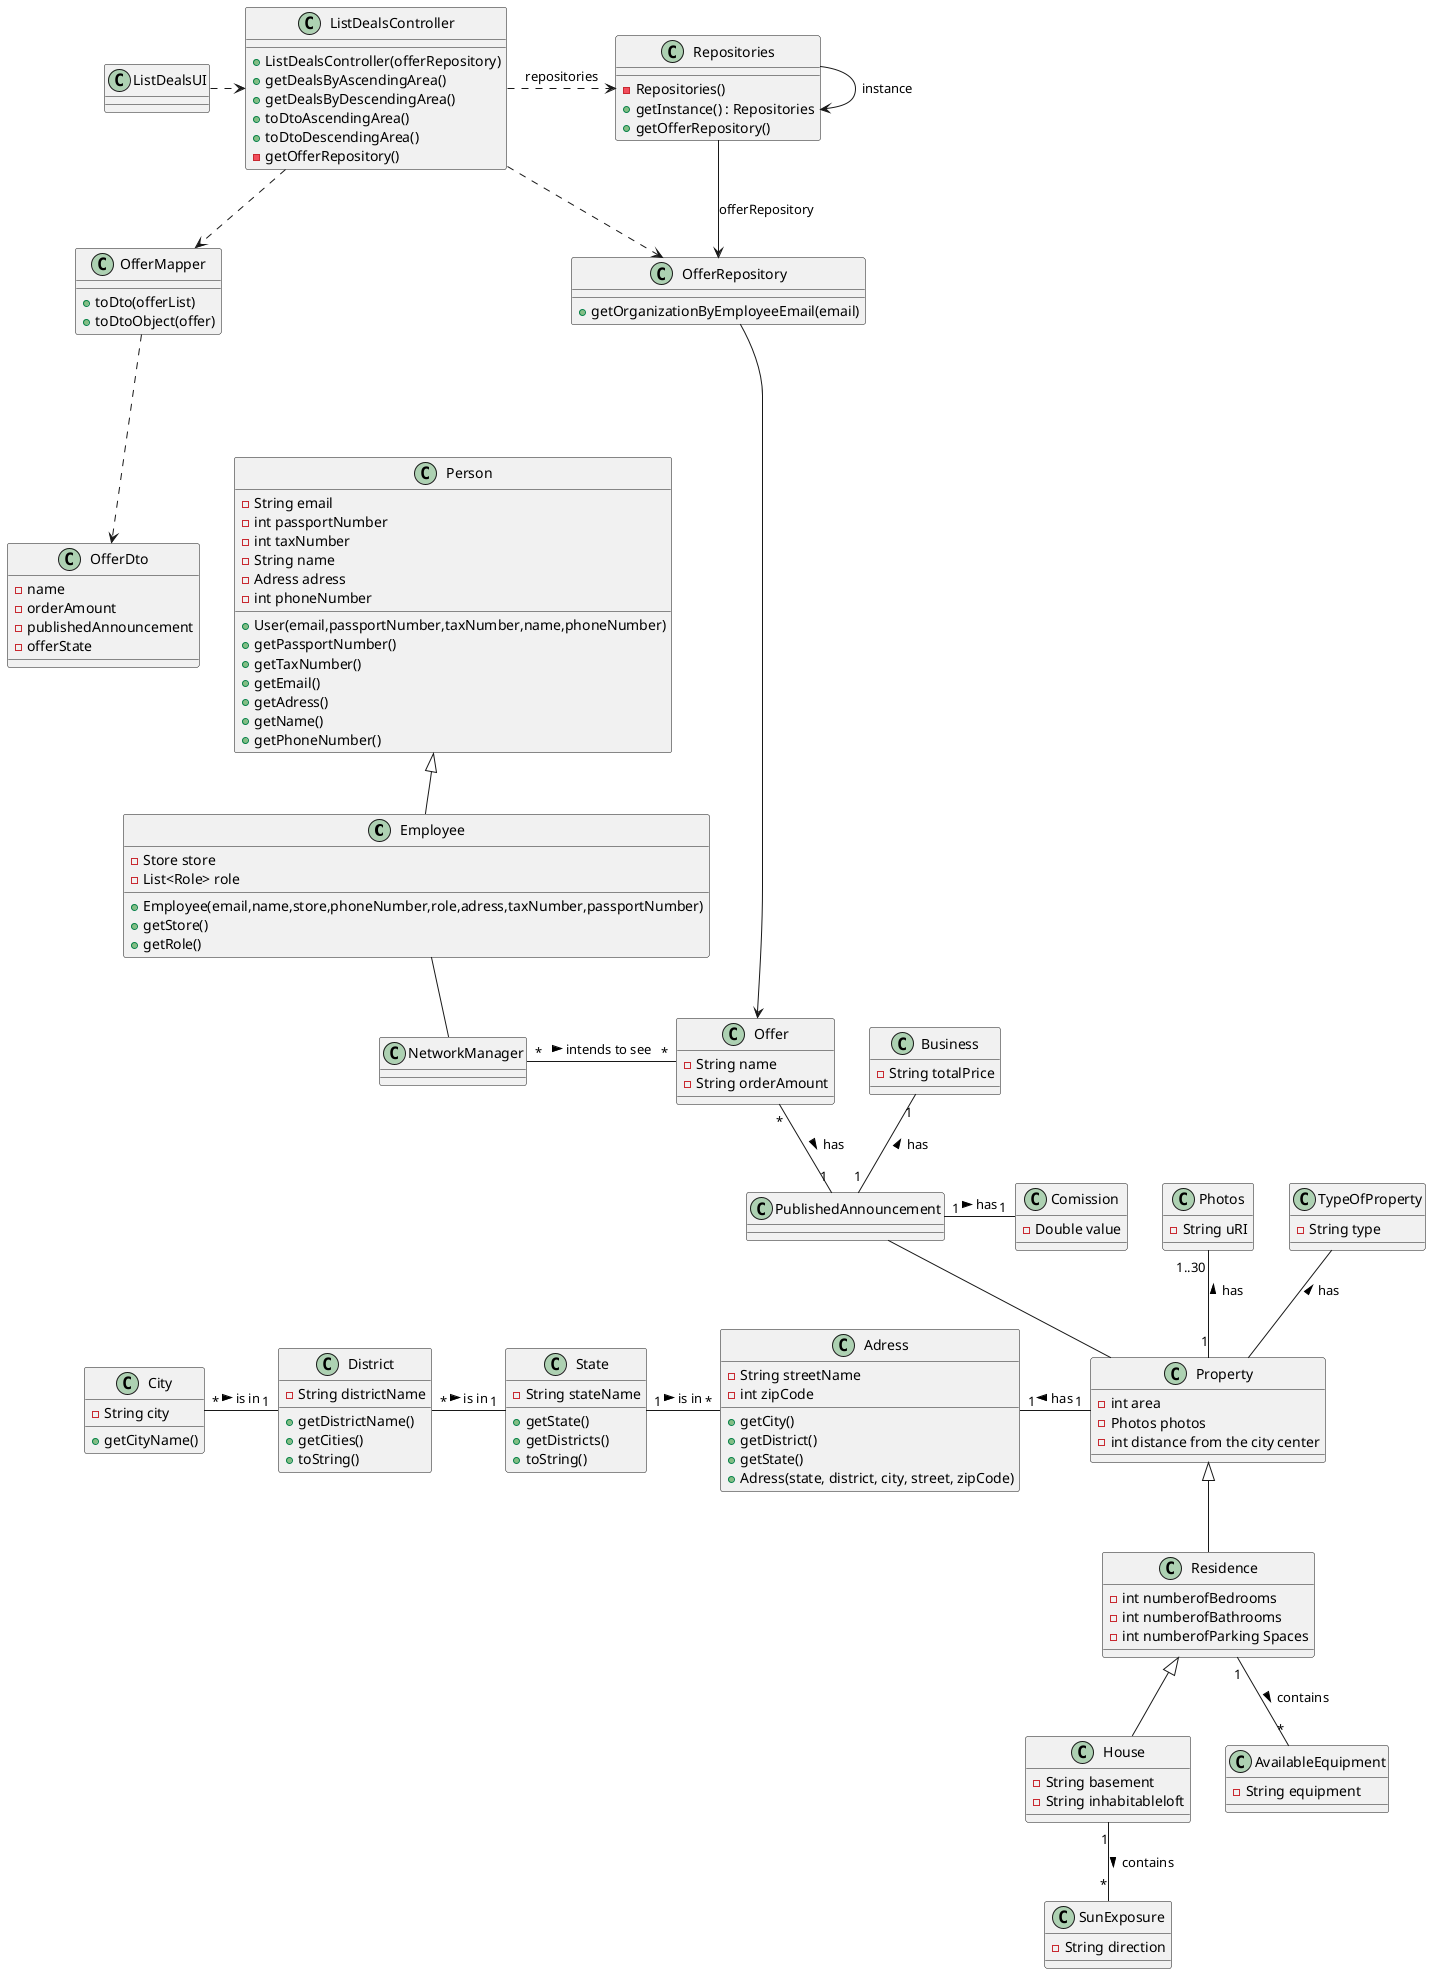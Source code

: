  @startuml

'left to right direction
class Employee{
-Store store
-List<Role> role
+Employee(email,name,store,phoneNumber,role,adress,taxNumber,passportNumber)
+getStore()
+getRole()
}

class Person{
- String email
- int passportNumber
- int taxNumber
- String name
- Adress adress
- int phoneNumber

+User(email,passportNumber,taxNumber,name,phoneNumber)
+getPassportNumber()
+getTaxNumber()
+getEmail()
+getAdress()
+getName()
+getPhoneNumber()
}

class NetworkManager{
}

class Offer{
-String name
-String orderAmount
}

class Adress{
 -String streetName
    -int zipCode
    +getCity()
    +getDistrict()
    +getState()
    +Adress(state, district, city, street, zipCode)
}

class Residence {
    -int numberofBedrooms
    -int numberofBathrooms
    -int numberofParking Spaces
}

class House {
    -String basement
    -String inhabitableloft
}

class SunExposure {
    -String direction
}

class AvailableEquipment {
    -String equipment
}


class Business {
-String totalPrice
}


class District{
- String districtName


    +getDistrictName()
    +getCities()
    +toString()
}

class City{
- String city

    +getCityName()
}


class Comission {
    -Double value
}




class Photos {
- String uRI
}

class Property {
    - int area
    -Photos photos
    - int distance from the city center
}

class PublishedAnnouncement {
}

class State{
 - String stateName

    +getState()
    +getDistricts()
    +toString()

}



class TypeOfProperty {
-String type
}

Person <|-- Employee
Employee -- NetworkManager


NetworkManager "*" - "*" Offer: intends to see >
Offer "*" -- "1" PublishedAnnouncement: has >
PublishedAnnouncement -- Property
TypeOfProperty -- Property : has <
Property <|-- Residence
Photos "1..30" -- "1" Property : has <
Residence <|-- House
Residence "1" -- "*" AvailableEquipment : contains >
House "1" -- "*" SunExposure: contains >
PublishedAnnouncement "1" - "1" Comission :has >
Business "1" -- "1" PublishedAnnouncement : has <

Adress "1" -right-- "1" Property: has <
State "1" -left-- "*" District: is in <
District "1" -left-- "*" City: is in <
Adress "*" -left-- "1" State: is in <




class OfferMapper {
    + toDto(offerList)
    + toDtoObject(offer)
}

class OfferRepository {
    + getOrganizationByEmployeeEmail(email)
}

class Repositories {
    - Repositories()
    + getInstance() : Repositories
    + getOfferRepository()
}

class ListDealsController {
    + ListDealsController(offerRepository)
    + getDealsByAscendingArea()
    + getDealsByDescendingArea()
    + toDtoAscendingArea()
    + toDtoDescendingArea()
    - getOfferRepository()
}

class ListDealsUI {
}

class OfferDto{
-name
-orderAmount
-publishedAnnouncement
-offerState
}



ListDealsUI .> ListDealsController

ListDealsController .> Repositories : repositories

Repositories --> Repositories:instance

ListDealsController ..> OfferMapper

OfferMapper ...> OfferDto

Repositories --> OfferRepository : offerRepository

ListDealsController ..> OfferRepository

OfferRepository -----> Offer






@enduml
